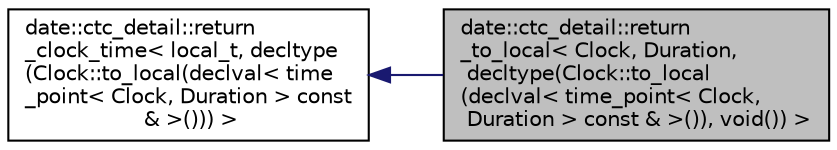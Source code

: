 digraph "date::ctc_detail::return_to_local&lt; Clock, Duration, decltype(Clock::to_local(declval&lt; time_point&lt; Clock, Duration &gt; const &amp; &gt;()), void()) &gt;"
{
 // LATEX_PDF_SIZE
  edge [fontname="Helvetica",fontsize="10",labelfontname="Helvetica",labelfontsize="10"];
  node [fontname="Helvetica",fontsize="10",shape=record];
  rankdir="LR";
  Node1 [label="date::ctc_detail::return\l_to_local\< Clock, Duration,\l decltype(Clock::to_local\l(declval\< time_point\< Clock,\l Duration \> const & \>()), void()) \>",height=0.2,width=0.4,color="black", fillcolor="grey75", style="filled", fontcolor="black",tooltip=" "];
  Node2 -> Node1 [dir="back",color="midnightblue",fontsize="10",style="solid",fontname="Helvetica"];
  Node2 [label="date::ctc_detail::return\l_clock_time\< local_t, decltype\l(Clock::to_local(declval\< time\l_point\< Clock, Duration \> const\l & \>())) \>",height=0.2,width=0.4,color="black", fillcolor="white", style="filled",URL="$structdate_1_1ctc__detail_1_1return__clock__time.html",tooltip=" "];
}
